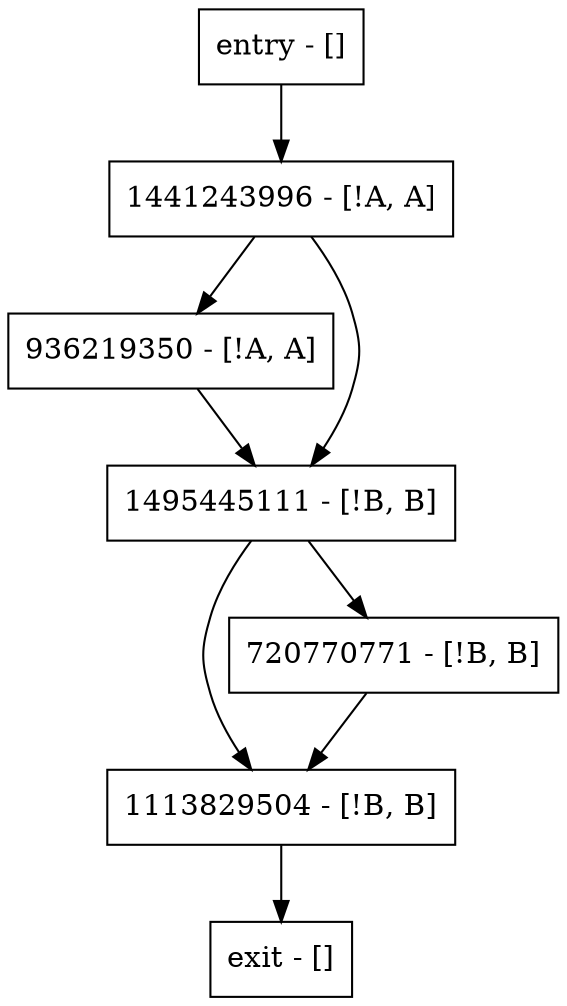 digraph main {
node [shape=record];
entry [label="entry - []"];
exit [label="exit - []"];
1113829504 [label="1113829504 - [!B, B]"];
720770771 [label="720770771 - [!B, B]"];
936219350 [label="936219350 - [!A, A]"];
1441243996 [label="1441243996 - [!A, A]"];
1495445111 [label="1495445111 - [!B, B]"];
entry;
exit;
entry -> 1441243996;
1113829504 -> exit;
720770771 -> 1113829504;
936219350 -> 1495445111;
1441243996 -> 936219350;
1441243996 -> 1495445111;
1495445111 -> 1113829504;
1495445111 -> 720770771;
}
